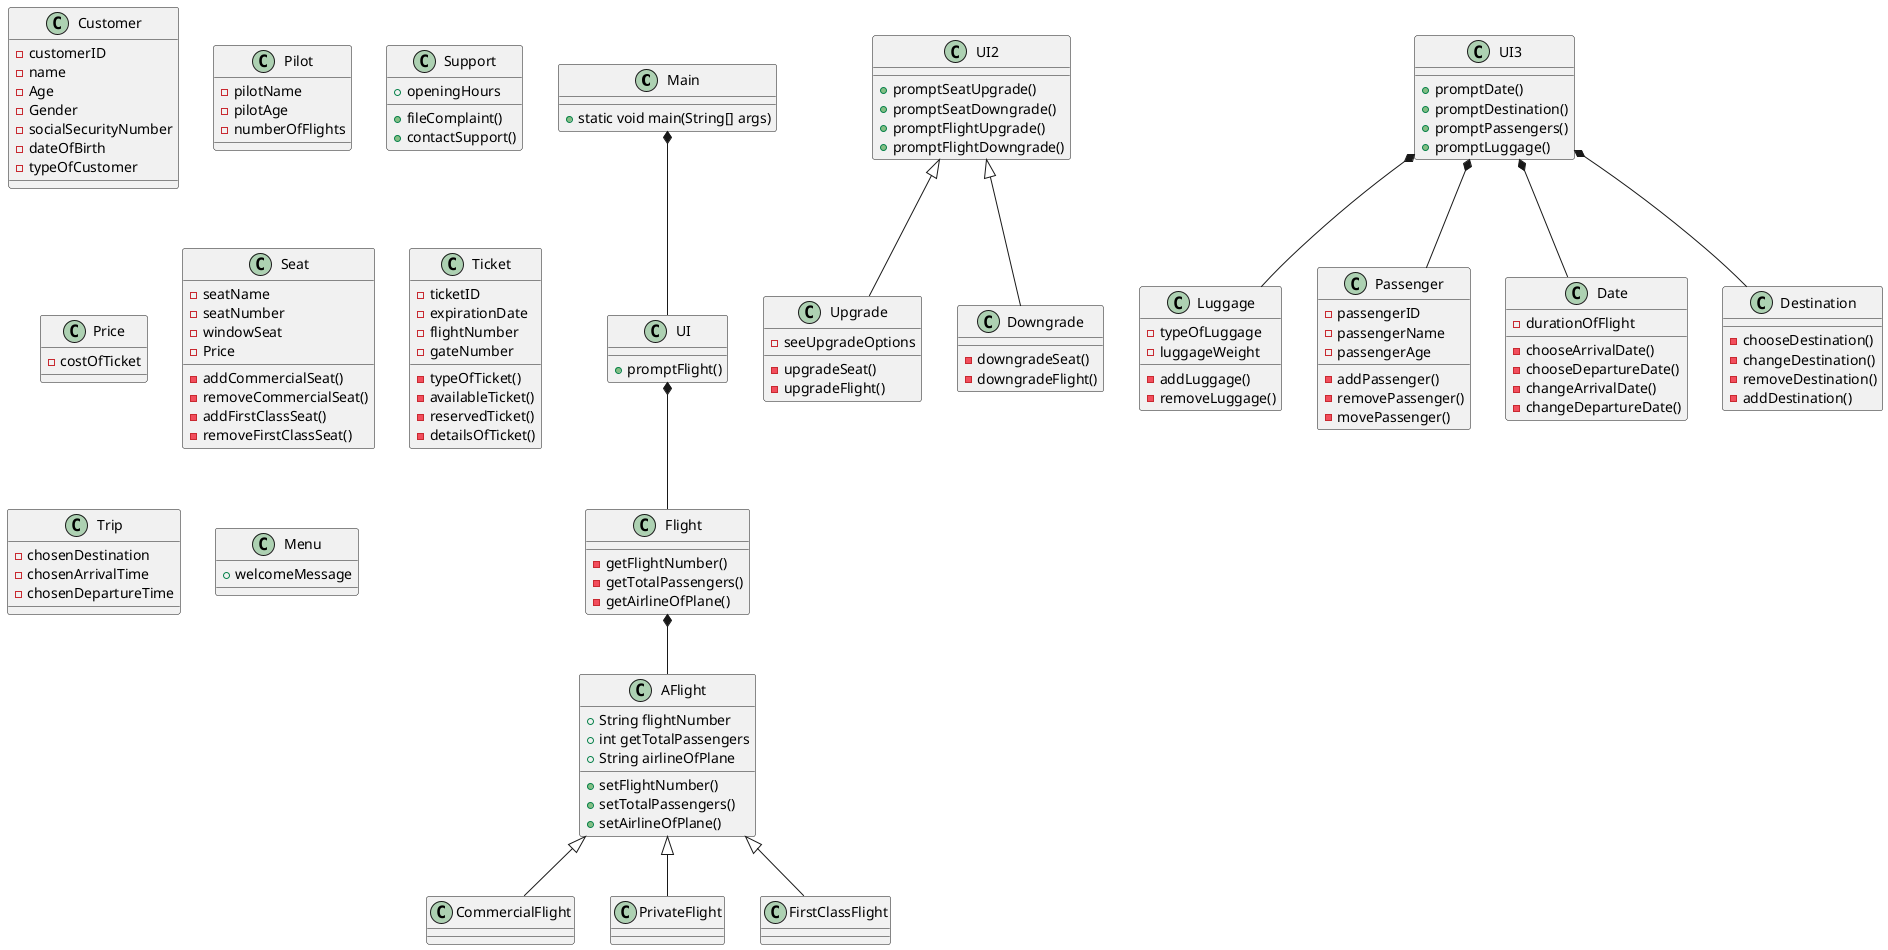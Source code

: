 @startuml
'https://plantuml.com/class-diagram

class Main
{
+ static void main(String[] args)
}

class Customer
{
- customerID
- name
- Age
- Gender
- socialSecurityNumber
- dateOfBirth
- typeOfCustomer
}

class Pilot
{
- pilotName
- pilotAge
- numberOfFlights

}

class Support
{
+ openingHours
+ fileComplaint()
+ contactSupport()
}

class Price
{
- costOfTicket
}

class Upgrade
{
- seeUpgradeOptions
- upgradeSeat()
- upgradeFlight()
}

class Downgrade
{
- downgradeSeat()
- downgradeFlight()
}

class UI
{
+ promptFlight()
}

class Flight
{
- getFlightNumber()
- getTotalPassengers()
- getAirlineOfPlane()
}

class AFlight
{
+ String flightNumber
+ int getTotalPassengers
+ String airlineOfPlane
+ setFlightNumber()
+ setTotalPassengers()
+ setAirlineOfPlane()

}

class CommercialFlight
{

}

class PrivateFlight
{

}

class FirstClassFlight
{

}

class Seat
{
- seatName
- seatNumber
- windowSeat
- Price
- addCommercialSeat()
- removeCommercialSeat()
- addFirstClassSeat()
- removeFirstClassSeat()

}

class Luggage
{
- typeOfLuggage
- luggageWeight
- addLuggage()
- removeLuggage()
}

class Passenger
{
- passengerID
- passengerName
- passengerAge
- addPassenger()
- removePassenger()
- movePassenger()
}

class Date
{
- durationOfFlight
- chooseArrivalDate()
- chooseDepartureDate()
- changeArrivalDate()
- changeDepartureDate()

}

class Destination
{
- chooseDestination()
- changeDestination()
- removeDestination()
- addDestination()
}

class Ticket
{
- ticketID
- expirationDate
- flightNumber
- gateNumber
- typeOfTicket()
- availableTicket()
- reservedTicket()
- detailsOfTicket()

}

class Trip
{
- chosenDestination
- chosenArrivalTime
- chosenDepartureTime


}

class Menu
{
+ welcomeMessage
}

class UI2
{
+ promptSeatUpgrade()
+ promptSeatDowngrade()
+ promptFlightUpgrade()
+ promptFlightDowngrade()

}

class UI3
{
+ promptDate()
+ promptDestination()
+ promptPassengers()
+ promptLuggage()
}

Main *-- UI
UI *-- Flight

Flight *-- AFlight
AFlight <|-- CommercialFlight
AFlight <|-- PrivateFlight
AFlight <|-- FirstClassFlight

UI2 <|-- Upgrade
UI2 <|-- Downgrade

UI3 *-- Date
UI3 *-- Destination
UI3 *-- Luggage
UI3 *-- Passenger


@enduml